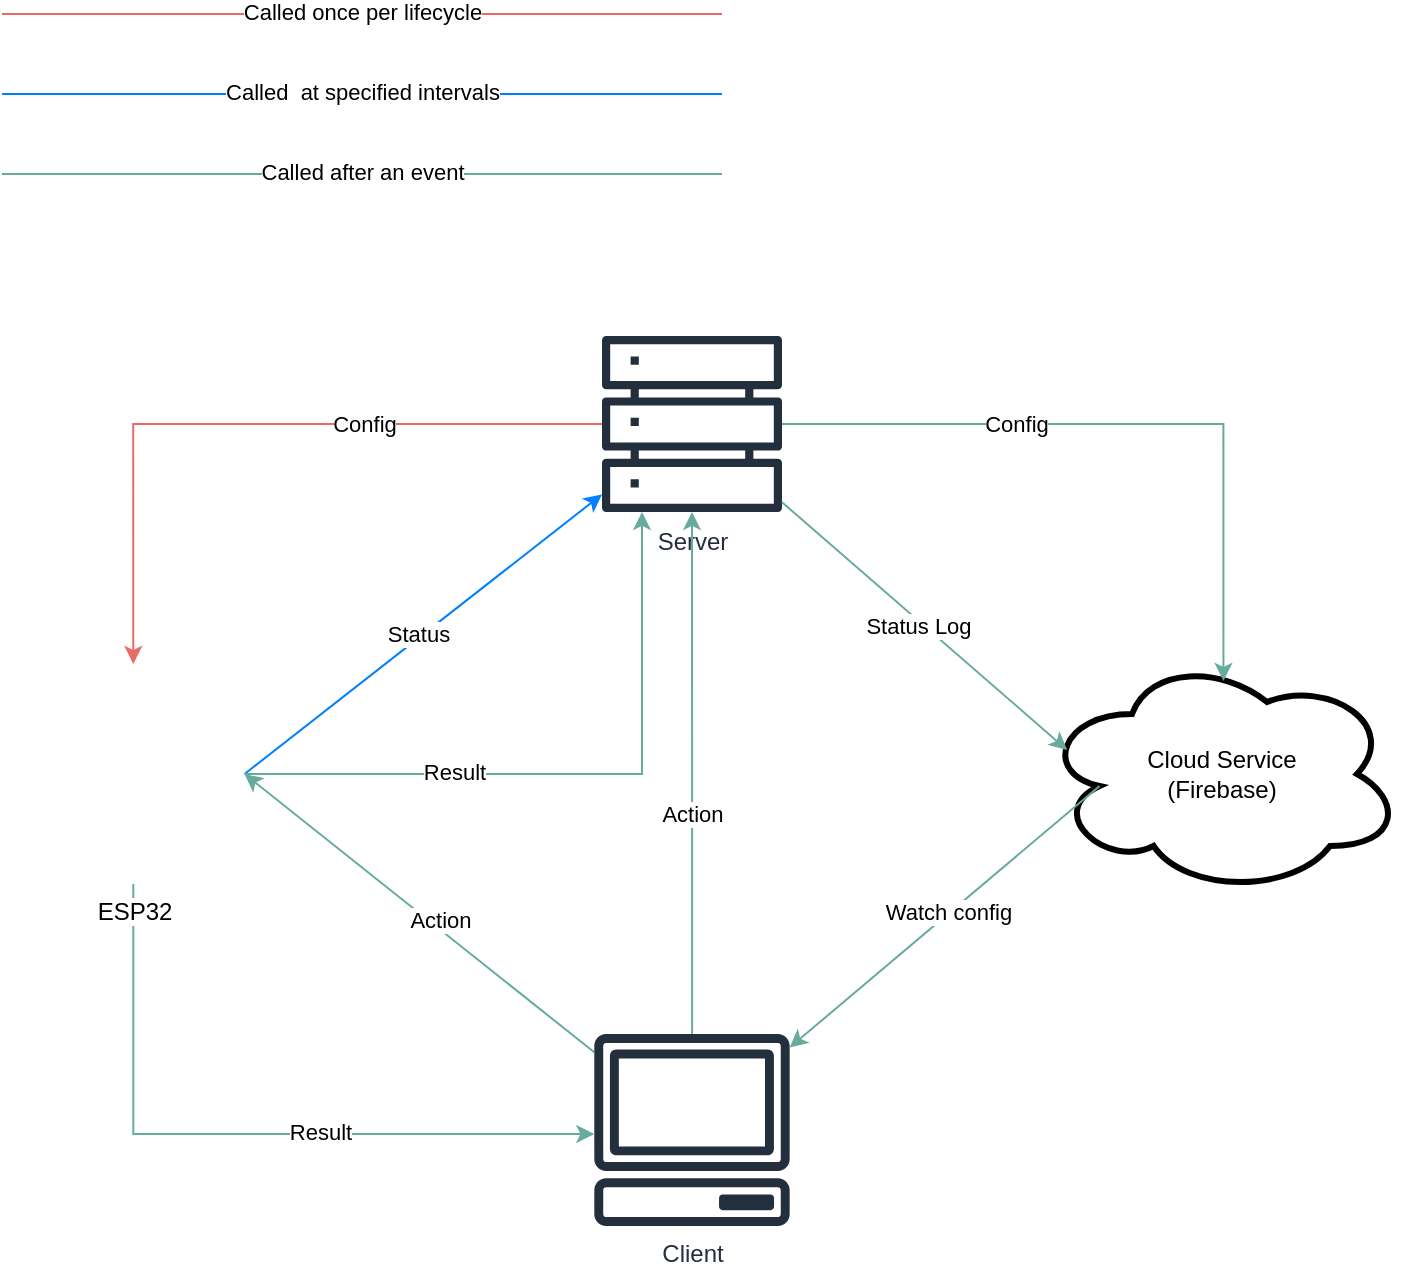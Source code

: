 <mxfile version="22.1.11" type="github">
  <diagram name="Page-1" id="FE-47qsWvYnsMxgvIYbm">
    <mxGraphModel dx="2188" dy="1853" grid="1" gridSize="10" guides="1" tooltips="1" connect="1" arrows="1" fold="1" page="1" pageScale="1" pageWidth="850" pageHeight="1100" math="0" shadow="0">
      <root>
        <mxCell id="0" />
        <mxCell id="1" parent="0" />
        <mxCell id="6HdpZ-S6u97lX5I0Tlse-1" value="Cloud Service&lt;br&gt;(Firebase)" style="ellipse;shape=cloud;whiteSpace=wrap;html=1;strokeWidth=3;" parent="1" vertex="1">
          <mxGeometry x="-40" y="320" width="180" height="120" as="geometry" />
        </mxCell>
        <mxCell id="CZz6fXDDHrYRXCIPLT_D-1" style="edgeStyle=orthogonalEdgeStyle;rounded=0;orthogonalLoop=1;jettySize=auto;html=1;entryX=0.5;entryY=0;entryDx=0;entryDy=0;strokeColor=#EA6B66;" parent="1" source="6HdpZ-S6u97lX5I0Tlse-3" target="6HdpZ-S6u97lX5I0Tlse-5" edge="1">
          <mxGeometry relative="1" as="geometry" />
        </mxCell>
        <mxCell id="CZz6fXDDHrYRXCIPLT_D-3" value="Config" style="edgeLabel;html=1;align=center;verticalAlign=middle;resizable=0;points=[];" parent="CZz6fXDDHrYRXCIPLT_D-1" vertex="1" connectable="0">
          <mxGeometry x="-0.326" relative="1" as="geometry">
            <mxPoint as="offset" />
          </mxGeometry>
        </mxCell>
        <mxCell id="6HdpZ-S6u97lX5I0Tlse-3" value="Server" style="sketch=0;outlineConnect=0;fontColor=#232F3E;gradientColor=none;fillColor=#232F3D;strokeColor=none;dashed=0;verticalLabelPosition=bottom;verticalAlign=top;align=center;html=1;fontSize=12;fontStyle=0;aspect=fixed;pointerEvents=1;shape=mxgraph.aws4.servers;" parent="1" vertex="1">
          <mxGeometry x="-260" y="160" width="90" height="90" as="geometry" />
        </mxCell>
        <mxCell id="28p1LHsWdC4im2PrQQWG-3" style="shape=connector;rounded=0;orthogonalLoop=1;jettySize=auto;html=1;labelBackgroundColor=default;strokeColor=#007FFF;align=center;verticalAlign=middle;fontFamily=Helvetica;fontSize=11;fontColor=default;endArrow=classic;exitX=1;exitY=0.5;exitDx=0;exitDy=0;" parent="1" source="6HdpZ-S6u97lX5I0Tlse-5" target="6HdpZ-S6u97lX5I0Tlse-3" edge="1">
          <mxGeometry relative="1" as="geometry">
            <mxPoint x="-200" y="200" as="targetPoint" />
          </mxGeometry>
        </mxCell>
        <mxCell id="28p1LHsWdC4im2PrQQWG-4" value="Status" style="edgeLabel;html=1;align=center;verticalAlign=middle;resizable=0;points=[];fontSize=11;fontFamily=Helvetica;fontColor=default;" parent="28p1LHsWdC4im2PrQQWG-3" vertex="1" connectable="0">
          <mxGeometry x="-0.019" y="2" relative="1" as="geometry">
            <mxPoint as="offset" />
          </mxGeometry>
        </mxCell>
        <mxCell id="CZz6fXDDHrYRXCIPLT_D-22" style="edgeStyle=orthogonalEdgeStyle;rounded=0;orthogonalLoop=1;jettySize=auto;html=1;strokeColor=#67AB9F;" parent="1" source="6HdpZ-S6u97lX5I0Tlse-5" target="6HdpZ-S6u97lX5I0Tlse-3" edge="1">
          <mxGeometry relative="1" as="geometry">
            <Array as="points">
              <mxPoint x="-240" y="380" />
            </Array>
          </mxGeometry>
        </mxCell>
        <mxCell id="CZz6fXDDHrYRXCIPLT_D-23" value="Result" style="edgeLabel;html=1;align=center;verticalAlign=middle;resizable=0;points=[];" parent="CZz6fXDDHrYRXCIPLT_D-22" vertex="1" connectable="0">
          <mxGeometry x="-0.368" y="1" relative="1" as="geometry">
            <mxPoint as="offset" />
          </mxGeometry>
        </mxCell>
        <mxCell id="rI3TjTTx2nw1GWJZ4nJ2-1" style="edgeStyle=orthogonalEdgeStyle;rounded=0;orthogonalLoop=1;jettySize=auto;html=1;fillColor=#d5e8d4;strokeColor=#67AB9F;" edge="1" parent="1" source="6HdpZ-S6u97lX5I0Tlse-5" target="28p1LHsWdC4im2PrQQWG-14">
          <mxGeometry relative="1" as="geometry">
            <Array as="points">
              <mxPoint x="-494" y="560" />
            </Array>
          </mxGeometry>
        </mxCell>
        <mxCell id="rI3TjTTx2nw1GWJZ4nJ2-2" value="Result" style="edgeLabel;html=1;align=center;verticalAlign=middle;resizable=0;points=[];" vertex="1" connectable="0" parent="rI3TjTTx2nw1GWJZ4nJ2-1">
          <mxGeometry x="0.229" y="1" relative="1" as="geometry">
            <mxPoint as="offset" />
          </mxGeometry>
        </mxCell>
        <mxCell id="6HdpZ-S6u97lX5I0Tlse-5" value="ESP32" style="shape=image;html=1;verticalAlign=top;verticalLabelPosition=bottom;labelBackgroundColor=#ffffff;imageAspect=0;aspect=fixed;image=https://cdn2.iconfinder.com/data/icons/electronic-13/480/3-electronic-arduino-chipset-icon-2-128.png;clipPath=inset(15.63% 16.41% 17.97% 16.41%);" parent="1" vertex="1">
          <mxGeometry x="-550" y="325" width="111.29" height="110" as="geometry" />
        </mxCell>
        <mxCell id="28p1LHsWdC4im2PrQQWG-1" style="rounded=0;orthogonalLoop=1;jettySize=auto;html=1;entryX=1;entryY=0.5;entryDx=0;entryDy=0;strokeColor=#67AB9F;" parent="1" source="28p1LHsWdC4im2PrQQWG-14" target="6HdpZ-S6u97lX5I0Tlse-5" edge="1">
          <mxGeometry relative="1" as="geometry" />
        </mxCell>
        <mxCell id="28p1LHsWdC4im2PrQQWG-2" value="Action" style="edgeLabel;html=1;align=center;verticalAlign=middle;resizable=0;points=[];fontSize=11;fontFamily=Helvetica;fontColor=default;" parent="28p1LHsWdC4im2PrQQWG-1" vertex="1" connectable="0">
          <mxGeometry x="-0.007" y="2" relative="1" as="geometry">
            <mxPoint x="11" y="1" as="offset" />
          </mxGeometry>
        </mxCell>
        <mxCell id="28p1LHsWdC4im2PrQQWG-5" style="edgeStyle=none;shape=connector;rounded=0;orthogonalLoop=1;jettySize=auto;html=1;entryX=0.07;entryY=0.4;entryDx=0;entryDy=0;entryPerimeter=0;labelBackgroundColor=default;strokeColor=#67AB9F;align=center;verticalAlign=middle;fontFamily=Helvetica;fontSize=11;fontColor=default;endArrow=classic;" parent="1" source="6HdpZ-S6u97lX5I0Tlse-3" target="6HdpZ-S6u97lX5I0Tlse-1" edge="1">
          <mxGeometry relative="1" as="geometry" />
        </mxCell>
        <mxCell id="CZz6fXDDHrYRXCIPLT_D-15" value="Status Log" style="edgeLabel;html=1;align=center;verticalAlign=middle;resizable=0;points=[];" parent="28p1LHsWdC4im2PrQQWG-5" vertex="1" connectable="0">
          <mxGeometry x="-0.025" y="-2" relative="1" as="geometry">
            <mxPoint as="offset" />
          </mxGeometry>
        </mxCell>
        <mxCell id="CZz6fXDDHrYRXCIPLT_D-20" style="edgeStyle=orthogonalEdgeStyle;rounded=0;orthogonalLoop=1;jettySize=auto;html=1;strokeColor=#67AB9F;" parent="1" source="28p1LHsWdC4im2PrQQWG-14" target="6HdpZ-S6u97lX5I0Tlse-3" edge="1">
          <mxGeometry relative="1" as="geometry" />
        </mxCell>
        <mxCell id="CZz6fXDDHrYRXCIPLT_D-21" value="Action" style="edgeLabel;html=1;align=center;verticalAlign=middle;resizable=0;points=[];" parent="CZz6fXDDHrYRXCIPLT_D-20" vertex="1" connectable="0">
          <mxGeometry x="0.018" y="2" relative="1" as="geometry">
            <mxPoint x="2" y="23" as="offset" />
          </mxGeometry>
        </mxCell>
        <mxCell id="28p1LHsWdC4im2PrQQWG-14" value="Client" style="sketch=0;outlineConnect=0;fontColor=#232F3E;gradientColor=none;fillColor=#232F3D;strokeColor=none;dashed=0;verticalLabelPosition=bottom;verticalAlign=top;align=center;html=1;fontSize=12;fontStyle=0;aspect=fixed;pointerEvents=1;shape=mxgraph.aws4.client;fontFamily=Helvetica;" parent="1" vertex="1">
          <mxGeometry x="-264.27" y="510" width="98.53" height="96" as="geometry" />
        </mxCell>
        <mxCell id="CZz6fXDDHrYRXCIPLT_D-8" value="" style="endArrow=none;html=1;rounded=0;strokeColor=#EA6B66;" parent="1" edge="1">
          <mxGeometry width="50" height="50" relative="1" as="geometry">
            <mxPoint x="-560" as="sourcePoint" />
            <mxPoint x="-200" as="targetPoint" />
          </mxGeometry>
        </mxCell>
        <mxCell id="CZz6fXDDHrYRXCIPLT_D-9" value="Called once per lifecycle" style="edgeLabel;html=1;align=center;verticalAlign=middle;resizable=0;points=[];" parent="CZz6fXDDHrYRXCIPLT_D-8" vertex="1" connectable="0">
          <mxGeometry y="1" relative="1" as="geometry">
            <mxPoint as="offset" />
          </mxGeometry>
        </mxCell>
        <mxCell id="CZz6fXDDHrYRXCIPLT_D-10" value="" style="endArrow=none;html=1;rounded=0;strokeColor=#007FFF;" parent="1" edge="1">
          <mxGeometry width="50" height="50" relative="1" as="geometry">
            <mxPoint x="-560" y="40" as="sourcePoint" />
            <mxPoint x="-200" y="40" as="targetPoint" />
          </mxGeometry>
        </mxCell>
        <mxCell id="CZz6fXDDHrYRXCIPLT_D-11" value="Called&amp;nbsp; at specified intervals" style="edgeLabel;html=1;align=center;verticalAlign=middle;resizable=0;points=[];" parent="CZz6fXDDHrYRXCIPLT_D-10" vertex="1" connectable="0">
          <mxGeometry y="1" relative="1" as="geometry">
            <mxPoint as="offset" />
          </mxGeometry>
        </mxCell>
        <mxCell id="CZz6fXDDHrYRXCIPLT_D-13" value="" style="endArrow=none;html=1;rounded=0;strokeColor=#67AB9F;" parent="1" edge="1">
          <mxGeometry width="50" height="50" relative="1" as="geometry">
            <mxPoint x="-560" y="80" as="sourcePoint" />
            <mxPoint x="-200" y="80" as="targetPoint" />
          </mxGeometry>
        </mxCell>
        <mxCell id="CZz6fXDDHrYRXCIPLT_D-14" value="Called after an event" style="edgeLabel;html=1;align=center;verticalAlign=middle;resizable=0;points=[];" parent="CZz6fXDDHrYRXCIPLT_D-13" vertex="1" connectable="0">
          <mxGeometry y="1" relative="1" as="geometry">
            <mxPoint as="offset" />
          </mxGeometry>
        </mxCell>
        <mxCell id="CZz6fXDDHrYRXCIPLT_D-16" style="rounded=0;orthogonalLoop=1;jettySize=auto;html=1;strokeColor=#67AB9F;exitX=0.16;exitY=0.55;exitDx=0;exitDy=0;exitPerimeter=0;" parent="1" source="6HdpZ-S6u97lX5I0Tlse-1" target="28p1LHsWdC4im2PrQQWG-14" edge="1">
          <mxGeometry relative="1" as="geometry">
            <mxPoint x="10" y="560" as="targetPoint" />
          </mxGeometry>
        </mxCell>
        <mxCell id="CZz6fXDDHrYRXCIPLT_D-28" value="Watch config" style="edgeLabel;html=1;align=center;verticalAlign=middle;resizable=0;points=[];" parent="CZz6fXDDHrYRXCIPLT_D-16" vertex="1" connectable="0">
          <mxGeometry x="-0.023" y="-1" relative="1" as="geometry">
            <mxPoint as="offset" />
          </mxGeometry>
        </mxCell>
        <mxCell id="CZz6fXDDHrYRXCIPLT_D-24" style="edgeStyle=orthogonalEdgeStyle;rounded=0;orthogonalLoop=1;jettySize=auto;html=1;entryX=0.504;entryY=0.112;entryDx=0;entryDy=0;entryPerimeter=0;strokeColor=#67AB9F;" parent="1" source="6HdpZ-S6u97lX5I0Tlse-3" target="6HdpZ-S6u97lX5I0Tlse-1" edge="1">
          <mxGeometry relative="1" as="geometry" />
        </mxCell>
        <mxCell id="CZz6fXDDHrYRXCIPLT_D-25" value="Config" style="edgeLabel;html=1;align=center;verticalAlign=middle;resizable=0;points=[];" parent="CZz6fXDDHrYRXCIPLT_D-24" vertex="1" connectable="0">
          <mxGeometry x="-0.334" relative="1" as="geometry">
            <mxPoint as="offset" />
          </mxGeometry>
        </mxCell>
      </root>
    </mxGraphModel>
  </diagram>
</mxfile>

